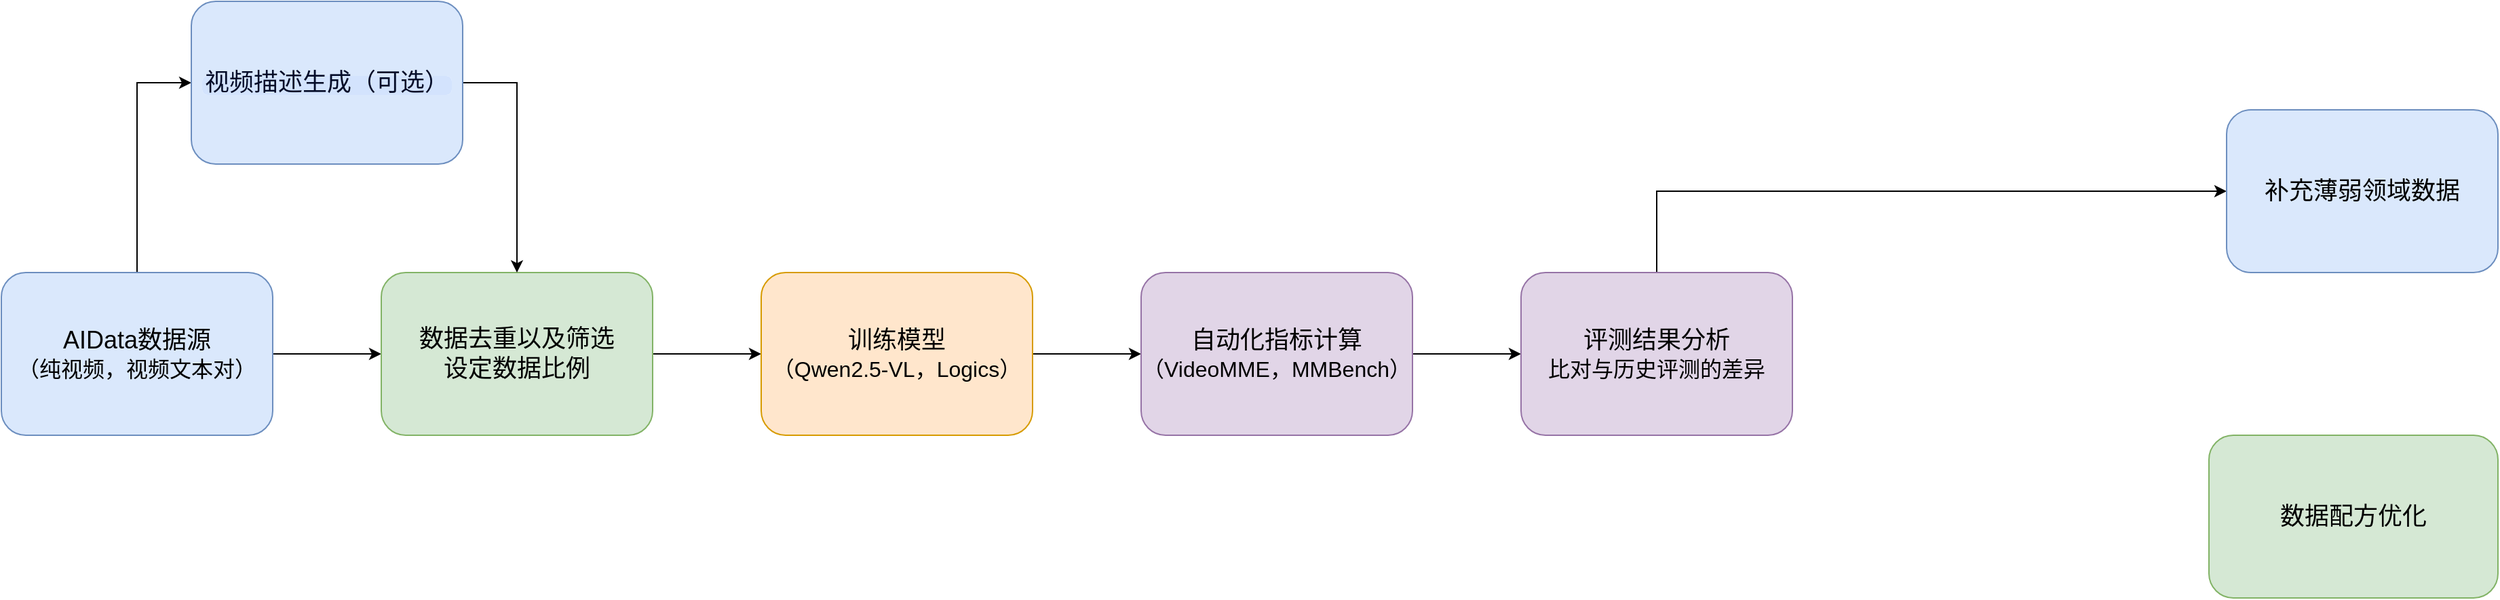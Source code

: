<mxfile version="26.2.8">
  <diagram name="第 1 页" id="GM00OTjqs9OvvqSmzh-0">
    <mxGraphModel dx="2475" dy="940" grid="1" gridSize="10" guides="1" tooltips="1" connect="1" arrows="1" fold="1" page="1" pageScale="1" pageWidth="827" pageHeight="1169" math="0" shadow="0">
      <root>
        <mxCell id="0" />
        <mxCell id="1" parent="0" />
        <mxCell id="NGe1FyZWdakoawSdRnYN-3" style="edgeStyle=orthogonalEdgeStyle;rounded=0;orthogonalLoop=1;jettySize=auto;html=1;entryX=0;entryY=0.5;entryDx=0;entryDy=0;" edge="1" parent="1" source="OP9GRv05zd8Qq3lB0aVC-1" target="NGe1FyZWdakoawSdRnYN-1">
          <mxGeometry relative="1" as="geometry" />
        </mxCell>
        <mxCell id="NGe1FyZWdakoawSdRnYN-5" style="edgeStyle=orthogonalEdgeStyle;rounded=0;orthogonalLoop=1;jettySize=auto;html=1;entryX=0;entryY=0.5;entryDx=0;entryDy=0;" edge="1" parent="1" source="OP9GRv05zd8Qq3lB0aVC-1" target="XO_zJswePq4c_CVxiwiD-2">
          <mxGeometry relative="1" as="geometry" />
        </mxCell>
        <mxCell id="OP9GRv05zd8Qq3lB0aVC-1" value="&lt;font style=&quot;font-size: 18px;&quot;&gt;AIData数据源&lt;/font&gt;&lt;div&gt;&lt;font size=&quot;3&quot;&gt;（纯视频，视频文本对）&lt;/font&gt;&lt;/div&gt;" style="rounded=1;whiteSpace=wrap;html=1;fillColor=#dae8fc;strokeColor=#6c8ebf;" parent="1" vertex="1">
          <mxGeometry x="-800" y="280" width="200" height="120" as="geometry" />
        </mxCell>
        <mxCell id="NGe1FyZWdakoawSdRnYN-6" style="edgeStyle=orthogonalEdgeStyle;rounded=0;orthogonalLoop=1;jettySize=auto;html=1;entryX=0;entryY=0.5;entryDx=0;entryDy=0;" edge="1" parent="1" source="XO_zJswePq4c_CVxiwiD-2" target="XO_zJswePq4c_CVxiwiD-4">
          <mxGeometry relative="1" as="geometry" />
        </mxCell>
        <mxCell id="XO_zJswePq4c_CVxiwiD-2" value="&lt;div&gt;&lt;span style=&quot;font-size: 18px;&quot;&gt;数据去重以及筛选&lt;/span&gt;&lt;/div&gt;&lt;div&gt;&lt;span style=&quot;background-color: transparent; color: light-dark(rgb(0, 0, 0), rgb(255, 255, 255));&quot;&gt;&lt;font style=&quot;font-size: 18px;&quot;&gt;设定数据比例&lt;/font&gt;&lt;/span&gt;&lt;/div&gt;" style="rounded=1;whiteSpace=wrap;html=1;fillColor=#d5e8d4;strokeColor=#82b366;" parent="1" vertex="1">
          <mxGeometry x="-520" y="280" width="200" height="120" as="geometry" />
        </mxCell>
        <mxCell id="-XIXAdpVKstCxnmC-5fp-13" style="edgeStyle=orthogonalEdgeStyle;rounded=0;orthogonalLoop=1;jettySize=auto;html=1;exitX=1;exitY=0.5;exitDx=0;exitDy=0;entryX=0;entryY=0.5;entryDx=0;entryDy=0;" parent="1" source="XO_zJswePq4c_CVxiwiD-4" target="XO_zJswePq4c_CVxiwiD-6" edge="1">
          <mxGeometry relative="1" as="geometry" />
        </mxCell>
        <mxCell id="XO_zJswePq4c_CVxiwiD-4" value="&lt;font style=&quot;font-size: 18px;&quot;&gt;训练模型&lt;/font&gt;&lt;div&gt;&lt;font size=&quot;3&quot; style=&quot;&quot;&gt;（Qwen2.5-VL，Logics）&lt;/font&gt;&lt;/div&gt;" style="rounded=1;whiteSpace=wrap;html=1;fillColor=#ffe6cc;strokeColor=#d79b00;" parent="1" vertex="1">
          <mxGeometry x="-240" y="280" width="200" height="120" as="geometry" />
        </mxCell>
        <mxCell id="-XIXAdpVKstCxnmC-5fp-14" style="edgeStyle=orthogonalEdgeStyle;rounded=0;orthogonalLoop=1;jettySize=auto;html=1;entryX=0;entryY=0.5;entryDx=0;entryDy=0;" parent="1" source="XO_zJswePq4c_CVxiwiD-6" target="-XIXAdpVKstCxnmC-5fp-1" edge="1">
          <mxGeometry relative="1" as="geometry" />
        </mxCell>
        <mxCell id="XO_zJswePq4c_CVxiwiD-6" value="&lt;font style=&quot;font-size: 18px;&quot;&gt;自动化指标计算&lt;/font&gt;&lt;div&gt;&lt;font size=&quot;3&quot; style=&quot;&quot;&gt;（VideoMME，MMBench）&lt;/font&gt;&lt;/div&gt;" style="rounded=1;whiteSpace=wrap;html=1;fillColor=#e1d5e7;strokeColor=#9673a6;" parent="1" vertex="1">
          <mxGeometry x="40" y="280" width="200" height="120" as="geometry" />
        </mxCell>
        <mxCell id="-XIXAdpVKstCxnmC-5fp-17" style="edgeStyle=orthogonalEdgeStyle;rounded=0;orthogonalLoop=1;jettySize=auto;html=1;exitX=0.5;exitY=0;exitDx=0;exitDy=0;entryX=0;entryY=0.5;entryDx=0;entryDy=0;" parent="1" source="-XIXAdpVKstCxnmC-5fp-1" target="-XIXAdpVKstCxnmC-5fp-6" edge="1">
          <mxGeometry relative="1" as="geometry" />
        </mxCell>
        <mxCell id="-XIXAdpVKstCxnmC-5fp-1" value="&lt;font style=&quot;font-size: 18px;&quot;&gt;评测结果分析&lt;/font&gt;&lt;div&gt;&lt;font size=&quot;3&quot; style=&quot;&quot;&gt;比对与历史评测的差异&lt;/font&gt;&lt;/div&gt;" style="rounded=1;whiteSpace=wrap;html=1;fillColor=#e1d5e7;strokeColor=#9673a6;" parent="1" vertex="1">
          <mxGeometry x="320" y="280" width="200" height="120" as="geometry" />
        </mxCell>
        <mxCell id="-XIXAdpVKstCxnmC-5fp-3" value="&lt;font style=&quot;font-size: 18px;&quot;&gt;数据配方优化&lt;/font&gt;" style="rounded=1;whiteSpace=wrap;html=1;fillColor=#d5e8d4;strokeColor=#82b366;" parent="1" vertex="1">
          <mxGeometry x="827" y="400" width="213" height="120" as="geometry" />
        </mxCell>
        <mxCell id="-XIXAdpVKstCxnmC-5fp-6" value="&lt;span style=&quot;background-color: transparent; color: light-dark(rgb(0, 0, 0), rgb(255, 255, 255));&quot;&gt;&lt;font style=&quot;font-size: 18px;&quot;&gt;补充薄弱领域数据&lt;/font&gt;&lt;/span&gt;" style="rounded=1;whiteSpace=wrap;html=1;fillColor=#dae8fc;strokeColor=#6c8ebf;" parent="1" vertex="1">
          <mxGeometry x="840" y="160" width="200" height="120" as="geometry" />
        </mxCell>
        <mxCell id="NGe1FyZWdakoawSdRnYN-4" style="edgeStyle=orthogonalEdgeStyle;rounded=0;orthogonalLoop=1;jettySize=auto;html=1;entryX=0.5;entryY=0;entryDx=0;entryDy=0;exitX=1;exitY=0.5;exitDx=0;exitDy=0;" edge="1" parent="1" source="NGe1FyZWdakoawSdRnYN-1" target="XO_zJswePq4c_CVxiwiD-2">
          <mxGeometry relative="1" as="geometry" />
        </mxCell>
        <mxCell id="NGe1FyZWdakoawSdRnYN-1" value="&lt;span style=&quot;border-radius: 4px; padding: 0px 2px; color: rgb(4, 12, 40); background: linear-gradient(90deg, rgb(211, 227, 253) 50%, rgba(0, 0, 0, 0) 50%) 0% 0px / 200% 100% no-repeat rgb(255, 255, 255); animation: 0.75s cubic-bezier(0.05, 0.7, 0.1, 1) 0.25s 1 normal forwards running highlight; font-family: Arial, sans-serif; text-align: start;&quot;&gt;&lt;font style=&quot;font-size: 18px;&quot;&gt;视频描述生成（可选）&lt;/font&gt;&lt;/span&gt;" style="rounded=1;whiteSpace=wrap;html=1;fillColor=#dae8fc;strokeColor=#6c8ebf;" vertex="1" parent="1">
          <mxGeometry x="-660" y="80" width="200" height="120" as="geometry" />
        </mxCell>
      </root>
    </mxGraphModel>
  </diagram>
</mxfile>
